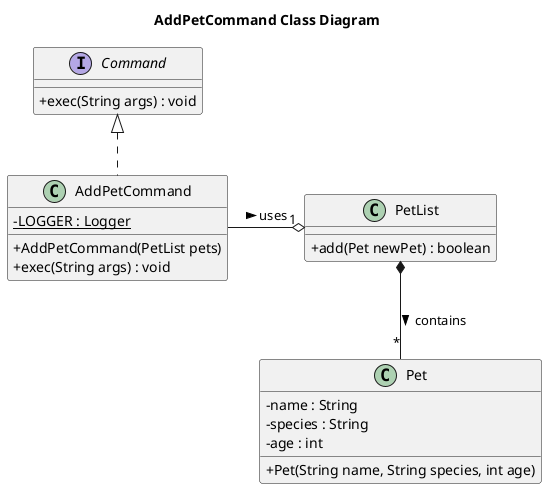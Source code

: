 @startuml
skinparam classAttributeIconSize 0
title AddPetCommand Class Diagram

interface Command {
    + exec(String args) : void
}

class AddPetCommand {
    - {static} LOGGER : Logger
    + AddPetCommand(PetList pets)
    + exec(String args) : void
}

class PetList {
    + add(Pet newPet) : boolean
}

class Pet {
    - name : String
    - species : String
    - age : int
    + Pet(String name, String species, int age)
}

Command <|.. AddPetCommand

AddPetCommand --o "1" PetList : uses >

PetList *-- "*" Pet : contains >

AddPetCommand -right[hidden]- PetList

@enduml